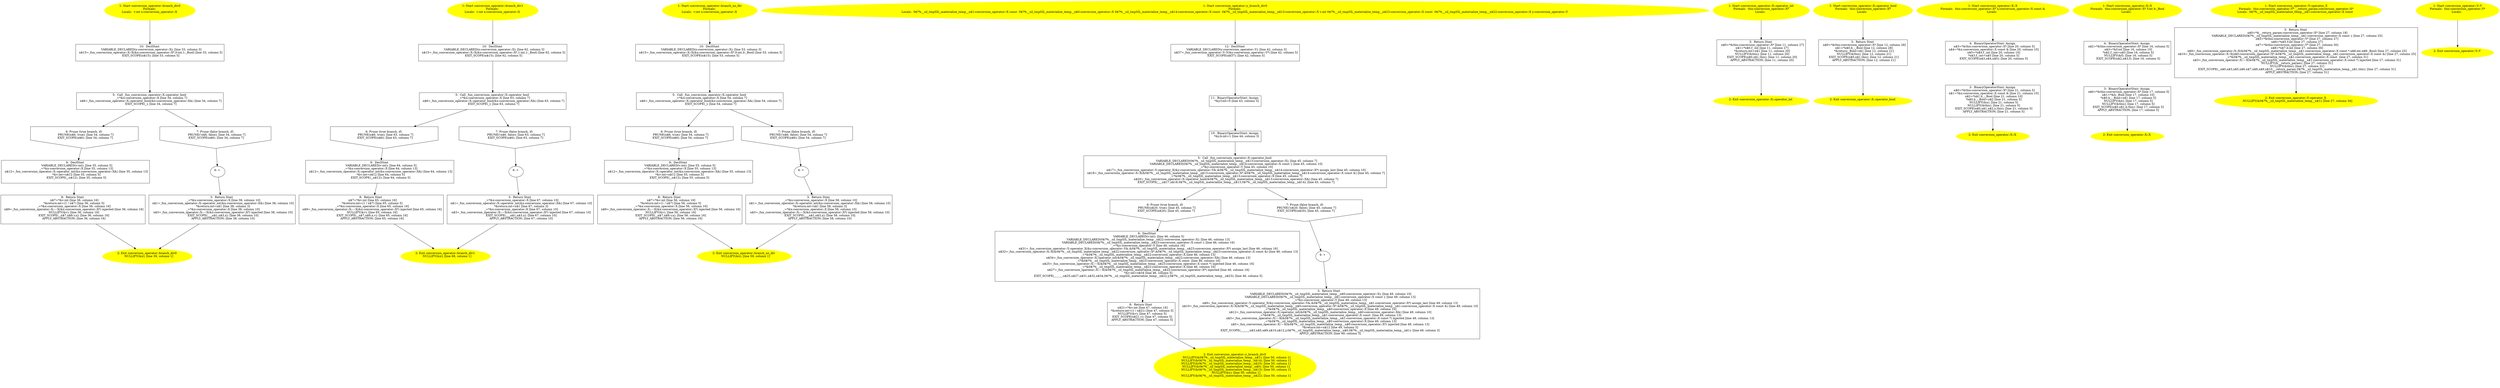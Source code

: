 /* @generated */
digraph cfg {
"branch_div0#conversion_operator#6762751670974669482.0ad6ec49c1dc8988836c6e44e9d2b402_1" [label="1: Start conversion_operator::branch_div0\nFormals: \nLocals:  v:int x:conversion_operator::X \n  " color=yellow style=filled]
	

	 "branch_div0#conversion_operator#6762751670974669482.0ad6ec49c1dc8988836c6e44e9d2b402_1" -> "branch_div0#conversion_operator#6762751670974669482.0ad6ec49c1dc8988836c6e44e9d2b402_10" ;
"branch_div0#conversion_operator#6762751670974669482.0ad6ec49c1dc8988836c6e44e9d2b402_2" [label="2: Exit conversion_operator::branch_div0 \n   NULLIFY(&x); [line 39, column 1]\n " color=yellow style=filled]
	

"branch_div0#conversion_operator#6762751670974669482.0ad6ec49c1dc8988836c6e44e9d2b402_3" [label="3:  Return Stmt \n   _=*&x:conversion_operator::X [line 38, column 10]\n  n$1=_fun_conversion_operator::X::operator_int(&x:conversion_operator::X&) [line 38, column 10]\n  *&return:int=n$1 [line 38, column 3]\n  _=*&x:conversion_operator::X [line 38, column 10]\n  n$3=_fun_conversion_operator::X::~X(&x:conversion_operator::X*) injected [line 38, column 10]\n  EXIT_SCOPE(_,_,n$1,n$3,x); [line 38, column 10]\n  APPLY_ABSTRACTION; [line 38, column 10]\n " shape="box"]
	

	 "branch_div0#conversion_operator#6762751670974669482.0ad6ec49c1dc8988836c6e44e9d2b402_3" -> "branch_div0#conversion_operator#6762751670974669482.0ad6ec49c1dc8988836c6e44e9d2b402_2" ;
"branch_div0#conversion_operator#6762751670974669482.0ad6ec49c1dc8988836c6e44e9d2b402_4" [label="4: + \n  " ]
	

	 "branch_div0#conversion_operator#6762751670974669482.0ad6ec49c1dc8988836c6e44e9d2b402_4" -> "branch_div0#conversion_operator#6762751670974669482.0ad6ec49c1dc8988836c6e44e9d2b402_3" ;
"branch_div0#conversion_operator#6762751670974669482.0ad6ec49c1dc8988836c6e44e9d2b402_5" [label="5:  Call _fun_conversion_operator::X::operator_bool \n   _=*&x:conversion_operator::X [line 34, column 7]\n  n$6=_fun_conversion_operator::X::operator_bool(&x:conversion_operator::X&) [line 34, column 7]\n  EXIT_SCOPE(_); [line 34, column 7]\n " shape="box"]
	

	 "branch_div0#conversion_operator#6762751670974669482.0ad6ec49c1dc8988836c6e44e9d2b402_5" -> "branch_div0#conversion_operator#6762751670974669482.0ad6ec49c1dc8988836c6e44e9d2b402_6" ;
	 "branch_div0#conversion_operator#6762751670974669482.0ad6ec49c1dc8988836c6e44e9d2b402_5" -> "branch_div0#conversion_operator#6762751670974669482.0ad6ec49c1dc8988836c6e44e9d2b402_7" ;
"branch_div0#conversion_operator#6762751670974669482.0ad6ec49c1dc8988836c6e44e9d2b402_6" [label="6: Prune (true branch, if) \n   PRUNE(n$6, true); [line 34, column 7]\n  EXIT_SCOPE(n$6); [line 34, column 7]\n " shape="invhouse"]
	

	 "branch_div0#conversion_operator#6762751670974669482.0ad6ec49c1dc8988836c6e44e9d2b402_6" -> "branch_div0#conversion_operator#6762751670974669482.0ad6ec49c1dc8988836c6e44e9d2b402_9" ;
"branch_div0#conversion_operator#6762751670974669482.0ad6ec49c1dc8988836c6e44e9d2b402_7" [label="7: Prune (false branch, if) \n   PRUNE(!n$6, false); [line 34, column 7]\n  EXIT_SCOPE(n$6); [line 34, column 7]\n " shape="invhouse"]
	

	 "branch_div0#conversion_operator#6762751670974669482.0ad6ec49c1dc8988836c6e44e9d2b402_7" -> "branch_div0#conversion_operator#6762751670974669482.0ad6ec49c1dc8988836c6e44e9d2b402_4" ;
"branch_div0#conversion_operator#6762751670974669482.0ad6ec49c1dc8988836c6e44e9d2b402_8" [label="8:  Return Stmt \n   n$7=*&v:int [line 36, column 16]\n  *&return:int=(1 / n$7) [line 36, column 5]\n  _=*&x:conversion_operator::X [line 36, column 16]\n  n$9=_fun_conversion_operator::X::~X(&x:conversion_operator::X*) injected [line 36, column 16]\n  NULLIFY(&v); [line 36, column 16]\n  EXIT_SCOPE(_,n$7,n$9,v,x); [line 36, column 16]\n  APPLY_ABSTRACTION; [line 36, column 16]\n " shape="box"]
	

	 "branch_div0#conversion_operator#6762751670974669482.0ad6ec49c1dc8988836c6e44e9d2b402_8" -> "branch_div0#conversion_operator#6762751670974669482.0ad6ec49c1dc8988836c6e44e9d2b402_2" ;
"branch_div0#conversion_operator#6762751670974669482.0ad6ec49c1dc8988836c6e44e9d2b402_9" [label="9:  DeclStmt \n   VARIABLE_DECLARED(v:int); [line 35, column 5]\n  _=*&x:conversion_operator::X [line 35, column 13]\n  n$12=_fun_conversion_operator::X::operator_int(&x:conversion_operator::X&) [line 35, column 13]\n  *&v:int=n$12 [line 35, column 5]\n  EXIT_SCOPE(_,n$12); [line 35, column 5]\n " shape="box"]
	

	 "branch_div0#conversion_operator#6762751670974669482.0ad6ec49c1dc8988836c6e44e9d2b402_9" -> "branch_div0#conversion_operator#6762751670974669482.0ad6ec49c1dc8988836c6e44e9d2b402_8" ;
"branch_div0#conversion_operator#6762751670974669482.0ad6ec49c1dc8988836c6e44e9d2b402_10" [label="10:  DeclStmt \n   VARIABLE_DECLARED(x:conversion_operator::X); [line 33, column 3]\n  n$15=_fun_conversion_operator::X::X(&x:conversion_operator::X*,0:int,1:_Bool) [line 33, column 5]\n  EXIT_SCOPE(n$15); [line 33, column 5]\n " shape="box"]
	

	 "branch_div0#conversion_operator#6762751670974669482.0ad6ec49c1dc8988836c6e44e9d2b402_10" -> "branch_div0#conversion_operator#6762751670974669482.0ad6ec49c1dc8988836c6e44e9d2b402_5" ;
"branch_div1#conversion_operator#6025807300888085665.f3ee34cea9ff5d10407119d4b377adc2_1" [label="1: Start conversion_operator::branch_div1\nFormals: \nLocals:  v:int x:conversion_operator::X \n  " color=yellow style=filled]
	

	 "branch_div1#conversion_operator#6025807300888085665.f3ee34cea9ff5d10407119d4b377adc2_1" -> "branch_div1#conversion_operator#6025807300888085665.f3ee34cea9ff5d10407119d4b377adc2_10" ;
"branch_div1#conversion_operator#6025807300888085665.f3ee34cea9ff5d10407119d4b377adc2_2" [label="2: Exit conversion_operator::branch_div1 \n   NULLIFY(&x); [line 68, column 1]\n " color=yellow style=filled]
	

"branch_div1#conversion_operator#6025807300888085665.f3ee34cea9ff5d10407119d4b377adc2_3" [label="3:  Return Stmt \n   _=*&x:conversion_operator::X [line 67, column 10]\n  n$1=_fun_conversion_operator::X::operator_int(&x:conversion_operator::X&) [line 67, column 10]\n  *&return:int=n$1 [line 67, column 3]\n  _=*&x:conversion_operator::X [line 67, column 10]\n  n$3=_fun_conversion_operator::X::~X(&x:conversion_operator::X*) injected [line 67, column 10]\n  EXIT_SCOPE(_,_,n$1,n$3,x); [line 67, column 10]\n  APPLY_ABSTRACTION; [line 67, column 10]\n " shape="box"]
	

	 "branch_div1#conversion_operator#6025807300888085665.f3ee34cea9ff5d10407119d4b377adc2_3" -> "branch_div1#conversion_operator#6025807300888085665.f3ee34cea9ff5d10407119d4b377adc2_2" ;
"branch_div1#conversion_operator#6025807300888085665.f3ee34cea9ff5d10407119d4b377adc2_4" [label="4: + \n  " ]
	

	 "branch_div1#conversion_operator#6025807300888085665.f3ee34cea9ff5d10407119d4b377adc2_4" -> "branch_div1#conversion_operator#6025807300888085665.f3ee34cea9ff5d10407119d4b377adc2_3" ;
"branch_div1#conversion_operator#6025807300888085665.f3ee34cea9ff5d10407119d4b377adc2_5" [label="5:  Call _fun_conversion_operator::X::operator_bool \n   _=*&x:conversion_operator::X [line 63, column 7]\n  n$6=_fun_conversion_operator::X::operator_bool(&x:conversion_operator::X&) [line 63, column 7]\n  EXIT_SCOPE(_); [line 63, column 7]\n " shape="box"]
	

	 "branch_div1#conversion_operator#6025807300888085665.f3ee34cea9ff5d10407119d4b377adc2_5" -> "branch_div1#conversion_operator#6025807300888085665.f3ee34cea9ff5d10407119d4b377adc2_6" ;
	 "branch_div1#conversion_operator#6025807300888085665.f3ee34cea9ff5d10407119d4b377adc2_5" -> "branch_div1#conversion_operator#6025807300888085665.f3ee34cea9ff5d10407119d4b377adc2_7" ;
"branch_div1#conversion_operator#6025807300888085665.f3ee34cea9ff5d10407119d4b377adc2_6" [label="6: Prune (true branch, if) \n   PRUNE(n$6, true); [line 63, column 7]\n  EXIT_SCOPE(n$6); [line 63, column 7]\n " shape="invhouse"]
	

	 "branch_div1#conversion_operator#6025807300888085665.f3ee34cea9ff5d10407119d4b377adc2_6" -> "branch_div1#conversion_operator#6025807300888085665.f3ee34cea9ff5d10407119d4b377adc2_9" ;
"branch_div1#conversion_operator#6025807300888085665.f3ee34cea9ff5d10407119d4b377adc2_7" [label="7: Prune (false branch, if) \n   PRUNE(!n$6, false); [line 63, column 7]\n  EXIT_SCOPE(n$6); [line 63, column 7]\n " shape="invhouse"]
	

	 "branch_div1#conversion_operator#6025807300888085665.f3ee34cea9ff5d10407119d4b377adc2_7" -> "branch_div1#conversion_operator#6025807300888085665.f3ee34cea9ff5d10407119d4b377adc2_4" ;
"branch_div1#conversion_operator#6025807300888085665.f3ee34cea9ff5d10407119d4b377adc2_8" [label="8:  Return Stmt \n   n$7=*&v:int [line 65, column 16]\n  *&return:int=(1 / n$7) [line 65, column 5]\n  _=*&x:conversion_operator::X [line 65, column 16]\n  n$9=_fun_conversion_operator::X::~X(&x:conversion_operator::X*) injected [line 65, column 16]\n  NULLIFY(&v); [line 65, column 16]\n  EXIT_SCOPE(_,n$7,n$9,x,v); [line 65, column 16]\n  APPLY_ABSTRACTION; [line 65, column 16]\n " shape="box"]
	

	 "branch_div1#conversion_operator#6025807300888085665.f3ee34cea9ff5d10407119d4b377adc2_8" -> "branch_div1#conversion_operator#6025807300888085665.f3ee34cea9ff5d10407119d4b377adc2_2" ;
"branch_div1#conversion_operator#6025807300888085665.f3ee34cea9ff5d10407119d4b377adc2_9" [label="9:  DeclStmt \n   VARIABLE_DECLARED(v:int); [line 64, column 5]\n  _=*&x:conversion_operator::X [line 64, column 13]\n  n$12=_fun_conversion_operator::X::operator_int(&x:conversion_operator::X&) [line 64, column 13]\n  *&v:int=n$12 [line 64, column 5]\n  EXIT_SCOPE(_,n$12); [line 64, column 5]\n " shape="box"]
	

	 "branch_div1#conversion_operator#6025807300888085665.f3ee34cea9ff5d10407119d4b377adc2_9" -> "branch_div1#conversion_operator#6025807300888085665.f3ee34cea9ff5d10407119d4b377adc2_8" ;
"branch_div1#conversion_operator#6025807300888085665.f3ee34cea9ff5d10407119d4b377adc2_10" [label="10:  DeclStmt \n   VARIABLE_DECLARED(x:conversion_operator::X); [line 62, column 3]\n  n$15=_fun_conversion_operator::X::X(&x:conversion_operator::X*,1:int,1:_Bool) [line 62, column 5]\n  EXIT_SCOPE(n$15); [line 62, column 5]\n " shape="box"]
	

	 "branch_div1#conversion_operator#6025807300888085665.f3ee34cea9ff5d10407119d4b377adc2_10" -> "branch_div1#conversion_operator#6025807300888085665.f3ee34cea9ff5d10407119d4b377adc2_5" ;
"branch_no_div#conversion_operator#18429458682592639842.4c7cf0cc20989fd2ea431840e11b2521_1" [label="1: Start conversion_operator::branch_no_div\nFormals: \nLocals:  v:int x:conversion_operator::X \n  " color=yellow style=filled]
	

	 "branch_no_div#conversion_operator#18429458682592639842.4c7cf0cc20989fd2ea431840e11b2521_1" -> "branch_no_div#conversion_operator#18429458682592639842.4c7cf0cc20989fd2ea431840e11b2521_10" ;
"branch_no_div#conversion_operator#18429458682592639842.4c7cf0cc20989fd2ea431840e11b2521_2" [label="2: Exit conversion_operator::branch_no_div \n   NULLIFY(&x); [line 59, column 1]\n " color=yellow style=filled]
	

"branch_no_div#conversion_operator#18429458682592639842.4c7cf0cc20989fd2ea431840e11b2521_3" [label="3:  Return Stmt \n   _=*&x:conversion_operator::X [line 58, column 10]\n  n$1=_fun_conversion_operator::X::operator_int(&x:conversion_operator::X&) [line 58, column 10]\n  *&return:int=n$1 [line 58, column 3]\n  _=*&x:conversion_operator::X [line 58, column 10]\n  n$3=_fun_conversion_operator::X::~X(&x:conversion_operator::X*) injected [line 58, column 10]\n  EXIT_SCOPE(_,_,n$1,n$3,x); [line 58, column 10]\n  APPLY_ABSTRACTION; [line 58, column 10]\n " shape="box"]
	

	 "branch_no_div#conversion_operator#18429458682592639842.4c7cf0cc20989fd2ea431840e11b2521_3" -> "branch_no_div#conversion_operator#18429458682592639842.4c7cf0cc20989fd2ea431840e11b2521_2" ;
"branch_no_div#conversion_operator#18429458682592639842.4c7cf0cc20989fd2ea431840e11b2521_4" [label="4: + \n  " ]
	

	 "branch_no_div#conversion_operator#18429458682592639842.4c7cf0cc20989fd2ea431840e11b2521_4" -> "branch_no_div#conversion_operator#18429458682592639842.4c7cf0cc20989fd2ea431840e11b2521_3" ;
"branch_no_div#conversion_operator#18429458682592639842.4c7cf0cc20989fd2ea431840e11b2521_5" [label="5:  Call _fun_conversion_operator::X::operator_bool \n   _=*&x:conversion_operator::X [line 54, column 7]\n  n$6=_fun_conversion_operator::X::operator_bool(&x:conversion_operator::X&) [line 54, column 7]\n  EXIT_SCOPE(_); [line 54, column 7]\n " shape="box"]
	

	 "branch_no_div#conversion_operator#18429458682592639842.4c7cf0cc20989fd2ea431840e11b2521_5" -> "branch_no_div#conversion_operator#18429458682592639842.4c7cf0cc20989fd2ea431840e11b2521_6" ;
	 "branch_no_div#conversion_operator#18429458682592639842.4c7cf0cc20989fd2ea431840e11b2521_5" -> "branch_no_div#conversion_operator#18429458682592639842.4c7cf0cc20989fd2ea431840e11b2521_7" ;
"branch_no_div#conversion_operator#18429458682592639842.4c7cf0cc20989fd2ea431840e11b2521_6" [label="6: Prune (true branch, if) \n   PRUNE(n$6, true); [line 54, column 7]\n  EXIT_SCOPE(n$6); [line 54, column 7]\n " shape="invhouse"]
	

	 "branch_no_div#conversion_operator#18429458682592639842.4c7cf0cc20989fd2ea431840e11b2521_6" -> "branch_no_div#conversion_operator#18429458682592639842.4c7cf0cc20989fd2ea431840e11b2521_9" ;
"branch_no_div#conversion_operator#18429458682592639842.4c7cf0cc20989fd2ea431840e11b2521_7" [label="7: Prune (false branch, if) \n   PRUNE(!n$6, false); [line 54, column 7]\n  EXIT_SCOPE(n$6); [line 54, column 7]\n " shape="invhouse"]
	

	 "branch_no_div#conversion_operator#18429458682592639842.4c7cf0cc20989fd2ea431840e11b2521_7" -> "branch_no_div#conversion_operator#18429458682592639842.4c7cf0cc20989fd2ea431840e11b2521_4" ;
"branch_no_div#conversion_operator#18429458682592639842.4c7cf0cc20989fd2ea431840e11b2521_8" [label="8:  Return Stmt \n   n$7=*&v:int [line 56, column 16]\n  *&return:int=(1 / n$7) [line 56, column 5]\n  _=*&x:conversion_operator::X [line 56, column 16]\n  n$9=_fun_conversion_operator::X::~X(&x:conversion_operator::X*) injected [line 56, column 16]\n  NULLIFY(&v); [line 56, column 16]\n  EXIT_SCOPE(_,n$7,n$9,v,x); [line 56, column 16]\n  APPLY_ABSTRACTION; [line 56, column 16]\n " shape="box"]
	

	 "branch_no_div#conversion_operator#18429458682592639842.4c7cf0cc20989fd2ea431840e11b2521_8" -> "branch_no_div#conversion_operator#18429458682592639842.4c7cf0cc20989fd2ea431840e11b2521_2" ;
"branch_no_div#conversion_operator#18429458682592639842.4c7cf0cc20989fd2ea431840e11b2521_9" [label="9:  DeclStmt \n   VARIABLE_DECLARED(v:int); [line 55, column 5]\n  _=*&x:conversion_operator::X [line 55, column 13]\n  n$12=_fun_conversion_operator::X::operator_int(&x:conversion_operator::X&) [line 55, column 13]\n  *&v:int=n$12 [line 55, column 5]\n  EXIT_SCOPE(_,n$12); [line 55, column 5]\n " shape="box"]
	

	 "branch_no_div#conversion_operator#18429458682592639842.4c7cf0cc20989fd2ea431840e11b2521_9" -> "branch_no_div#conversion_operator#18429458682592639842.4c7cf0cc20989fd2ea431840e11b2521_8" ;
"branch_no_div#conversion_operator#18429458682592639842.4c7cf0cc20989fd2ea431840e11b2521_10" [label="10:  DeclStmt \n   VARIABLE_DECLARED(x:conversion_operator::X); [line 53, column 3]\n  n$15=_fun_conversion_operator::X::X(&x:conversion_operator::X*,0:int,0:_Bool) [line 53, column 5]\n  EXIT_SCOPE(n$15); [line 53, column 5]\n " shape="box"]
	

	 "branch_no_div#conversion_operator#18429458682592639842.4c7cf0cc20989fd2ea431840e11b2521_10" -> "branch_no_div#conversion_operator#18429458682592639842.4c7cf0cc20989fd2ea431840e11b2521_5" ;
"y_branch_div0#conversion_operator#7606471872775172252.4a93f184f35976e9e7dc6663bc4d47a2_1" [label="1: Start conversion_operator::y_branch_div0\nFormals: \nLocals:  0$?%__sil_tmpSIL_materialize_temp__n$1:conversion_operator::X const  0$?%__sil_tmpSIL_materialize_temp__n$0:conversion_operator::X 0$?%__sil_tmpSIL_materialize_temp__n$14:conversion_operator::X const  0$?%__sil_tmpSIL_materialize_temp__n$13:conversion_operator::X v:int 0$?%__sil_tmpSIL_materialize_temp__n$23:conversion_operator::X const  0$?%__sil_tmpSIL_materialize_temp__n$22:conversion_operator::X y:conversion_operator::Y \n  " color=yellow style=filled]
	

	 "y_branch_div0#conversion_operator#7606471872775172252.4a93f184f35976e9e7dc6663bc4d47a2_1" -> "y_branch_div0#conversion_operator#7606471872775172252.4a93f184f35976e9e7dc6663bc4d47a2_12" ;
"y_branch_div0#conversion_operator#7606471872775172252.4a93f184f35976e9e7dc6663bc4d47a2_2" [label="2: Exit conversion_operator::y_branch_div0 \n   NULLIFY(&0$?%__sil_tmpSIL_materialize_temp__n$1); [line 50, column 1]\n  NULLIFY(&0$?%__sil_tmpSIL_materialize_temp__n$14); [line 50, column 1]\n  NULLIFY(&0$?%__sil_tmpSIL_materialize_temp__n$23); [line 50, column 1]\n  NULLIFY(&0$?%__sil_tmpSIL_materialize_temp__n$0); [line 50, column 1]\n  NULLIFY(&0$?%__sil_tmpSIL_materialize_temp__n$13); [line 50, column 1]\n  NULLIFY(&y); [line 50, column 1]\n  NULLIFY(&0$?%__sil_tmpSIL_materialize_temp__n$22); [line 50, column 1]\n " color=yellow style=filled]
	

"y_branch_div0#conversion_operator#7606471872775172252.4a93f184f35976e9e7dc6663bc4d47a2_3" [label="3:  Return Stmt \n   VARIABLE_DECLARED(0$?%__sil_tmpSIL_materialize_temp__n$0:conversion_operator::X); [line 49, column 10]\n  VARIABLE_DECLARED(0$?%__sil_tmpSIL_materialize_temp__n$1:conversion_operator::X const ); [line 49, column 13]\n  _=*&y:conversion_operator::Y [line 49, column 13]\n  n$9=_fun_conversion_operator::Y::operator_X(&y:conversion_operator::Y&,&0$?%__sil_tmpSIL_materialize_temp__n$1:conversion_operator::X*) assign_last [line 49, column 13]\n  n$10=_fun_conversion_operator::X::X(&0$?%__sil_tmpSIL_materialize_temp__n$0:conversion_operator::X*,&0$?%__sil_tmpSIL_materialize_temp__n$1:conversion_operator::X const &) [line 49, column 10]\n  _=*&0$?%__sil_tmpSIL_materialize_temp__n$0:conversion_operator::X [line 49, column 10]\n  n$12=_fun_conversion_operator::X::operator_int(&0$?%__sil_tmpSIL_materialize_temp__n$0:conversion_operator::X&) [line 49, column 10]\n  _=*&0$?%__sil_tmpSIL_materialize_temp__n$1:conversion_operator::X const  [line 49, column 13]\n  n$3=_fun_conversion_operator::X::~X(&0$?%__sil_tmpSIL_materialize_temp__n$1:conversion_operator::X const *) injected [line 49, column 13]\n  _=*&0$?%__sil_tmpSIL_materialize_temp__n$0:conversion_operator::X [line 49, column 13]\n  n$5=_fun_conversion_operator::X::~X(&0$?%__sil_tmpSIL_materialize_temp__n$0:conversion_operator::X*) injected [line 49, column 13]\n  *&return:int=n$12 [line 49, column 3]\n  EXIT_SCOPE(_,_,_,_,n$3,n$5,n$9,n$10,n$12,y,0$?%__sil_tmpSIL_materialize_temp__n$0,0$?%__sil_tmpSIL_materialize_temp__n$1); [line 49, column 3]\n  APPLY_ABSTRACTION; [line 49, column 3]\n " shape="box"]
	

	 "y_branch_div0#conversion_operator#7606471872775172252.4a93f184f35976e9e7dc6663bc4d47a2_3" -> "y_branch_div0#conversion_operator#7606471872775172252.4a93f184f35976e9e7dc6663bc4d47a2_2" ;
"y_branch_div0#conversion_operator#7606471872775172252.4a93f184f35976e9e7dc6663bc4d47a2_4" [label="4: + \n  " ]
	

	 "y_branch_div0#conversion_operator#7606471872775172252.4a93f184f35976e9e7dc6663bc4d47a2_4" -> "y_branch_div0#conversion_operator#7606471872775172252.4a93f184f35976e9e7dc6663bc4d47a2_3" ;
"y_branch_div0#conversion_operator#7606471872775172252.4a93f184f35976e9e7dc6663bc4d47a2_5" [label="5:  Call _fun_conversion_operator::X::operator_bool \n   VARIABLE_DECLARED(0$?%__sil_tmpSIL_materialize_temp__n$13:conversion_operator::X); [line 45, column 7]\n  VARIABLE_DECLARED(0$?%__sil_tmpSIL_materialize_temp__n$14:conversion_operator::X const ); [line 45, column 10]\n  _=*&y:conversion_operator::Y [line 45, column 10]\n  n$17=_fun_conversion_operator::Y::operator_X(&y:conversion_operator::Y&,&0$?%__sil_tmpSIL_materialize_temp__n$14:conversion_operator::X*) assign_last [line 45, column 10]\n  n$18=_fun_conversion_operator::X::X(&0$?%__sil_tmpSIL_materialize_temp__n$13:conversion_operator::X*,&0$?%__sil_tmpSIL_materialize_temp__n$14:conversion_operator::X const &) [line 45, column 7]\n  _=*&0$?%__sil_tmpSIL_materialize_temp__n$13:conversion_operator::X [line 45, column 7]\n  n$20=_fun_conversion_operator::X::operator_bool(&0$?%__sil_tmpSIL_materialize_temp__n$13:conversion_operator::X&) [line 45, column 7]\n  EXIT_SCOPE(_,_,n$17,n$18,0$?%__sil_tmpSIL_materialize_temp__n$13,0$?%__sil_tmpSIL_materialize_temp__n$14); [line 45, column 7]\n " shape="box"]
	

	 "y_branch_div0#conversion_operator#7606471872775172252.4a93f184f35976e9e7dc6663bc4d47a2_5" -> "y_branch_div0#conversion_operator#7606471872775172252.4a93f184f35976e9e7dc6663bc4d47a2_6" ;
	 "y_branch_div0#conversion_operator#7606471872775172252.4a93f184f35976e9e7dc6663bc4d47a2_5" -> "y_branch_div0#conversion_operator#7606471872775172252.4a93f184f35976e9e7dc6663bc4d47a2_7" ;
"y_branch_div0#conversion_operator#7606471872775172252.4a93f184f35976e9e7dc6663bc4d47a2_6" [label="6: Prune (true branch, if) \n   PRUNE(n$20, true); [line 45, column 7]\n  EXIT_SCOPE(n$20); [line 45, column 7]\n " shape="invhouse"]
	

	 "y_branch_div0#conversion_operator#7606471872775172252.4a93f184f35976e9e7dc6663bc4d47a2_6" -> "y_branch_div0#conversion_operator#7606471872775172252.4a93f184f35976e9e7dc6663bc4d47a2_9" ;
"y_branch_div0#conversion_operator#7606471872775172252.4a93f184f35976e9e7dc6663bc4d47a2_7" [label="7: Prune (false branch, if) \n   PRUNE(!n$20, false); [line 45, column 7]\n  EXIT_SCOPE(n$20); [line 45, column 7]\n " shape="invhouse"]
	

	 "y_branch_div0#conversion_operator#7606471872775172252.4a93f184f35976e9e7dc6663bc4d47a2_7" -> "y_branch_div0#conversion_operator#7606471872775172252.4a93f184f35976e9e7dc6663bc4d47a2_4" ;
"y_branch_div0#conversion_operator#7606471872775172252.4a93f184f35976e9e7dc6663bc4d47a2_8" [label="8:  Return Stmt \n   n$21=*&v:int [line 47, column 16]\n  *&return:int=(1 / n$21) [line 47, column 5]\n  NULLIFY(&v); [line 47, column 5]\n  EXIT_SCOPE(n$21,v); [line 47, column 5]\n  APPLY_ABSTRACTION; [line 47, column 5]\n " shape="box"]
	

	 "y_branch_div0#conversion_operator#7606471872775172252.4a93f184f35976e9e7dc6663bc4d47a2_8" -> "y_branch_div0#conversion_operator#7606471872775172252.4a93f184f35976e9e7dc6663bc4d47a2_2" ;
"y_branch_div0#conversion_operator#7606471872775172252.4a93f184f35976e9e7dc6663bc4d47a2_9" [label="9:  DeclStmt \n   VARIABLE_DECLARED(v:int); [line 46, column 5]\n  VARIABLE_DECLARED(0$?%__sil_tmpSIL_materialize_temp__n$22:conversion_operator::X); [line 46, column 13]\n  VARIABLE_DECLARED(0$?%__sil_tmpSIL_materialize_temp__n$23:conversion_operator::X const ); [line 46, column 16]\n  _=*&y:conversion_operator::Y [line 46, column 16]\n  n$31=_fun_conversion_operator::Y::operator_X(&y:conversion_operator::Y&,&0$?%__sil_tmpSIL_materialize_temp__n$23:conversion_operator::X*) assign_last [line 46, column 16]\n  n$32=_fun_conversion_operator::X::X(&0$?%__sil_tmpSIL_materialize_temp__n$22:conversion_operator::X*,&0$?%__sil_tmpSIL_materialize_temp__n$23:conversion_operator::X const &) [line 46, column 13]\n  _=*&0$?%__sil_tmpSIL_materialize_temp__n$22:conversion_operator::X [line 46, column 13]\n  n$34=_fun_conversion_operator::X::operator_int(&0$?%__sil_tmpSIL_materialize_temp__n$22:conversion_operator::X&) [line 46, column 13]\n  _=*&0$?%__sil_tmpSIL_materialize_temp__n$23:conversion_operator::X const  [line 46, column 16]\n  n$25=_fun_conversion_operator::X::~X(&0$?%__sil_tmpSIL_materialize_temp__n$23:conversion_operator::X const *) injected [line 46, column 16]\n  _=*&0$?%__sil_tmpSIL_materialize_temp__n$22:conversion_operator::X [line 46, column 16]\n  n$27=_fun_conversion_operator::X::~X(&0$?%__sil_tmpSIL_materialize_temp__n$22:conversion_operator::X*) injected [line 46, column 16]\n  *&v:int=n$34 [line 46, column 5]\n  EXIT_SCOPE(_,_,_,_,n$25,n$27,n$31,n$32,n$34,0$?%__sil_tmpSIL_materialize_temp__n$22,y,0$?%__sil_tmpSIL_materialize_temp__n$23); [line 46, column 5]\n " shape="box"]
	

	 "y_branch_div0#conversion_operator#7606471872775172252.4a93f184f35976e9e7dc6663bc4d47a2_9" -> "y_branch_div0#conversion_operator#7606471872775172252.4a93f184f35976e9e7dc6663bc4d47a2_8" ;
"y_branch_div0#conversion_operator#7606471872775172252.4a93f184f35976e9e7dc6663bc4d47a2_10" [label="10:  BinaryOperatorStmt: Assign \n   *&y.b:int=1 [line 44, column 3]\n " shape="box"]
	

	 "y_branch_div0#conversion_operator#7606471872775172252.4a93f184f35976e9e7dc6663bc4d47a2_10" -> "y_branch_div0#conversion_operator#7606471872775172252.4a93f184f35976e9e7dc6663bc4d47a2_5" ;
"y_branch_div0#conversion_operator#7606471872775172252.4a93f184f35976e9e7dc6663bc4d47a2_11" [label="11:  BinaryOperatorStmt: Assign \n   *&y.f:int=0 [line 43, column 3]\n " shape="box"]
	

	 "y_branch_div0#conversion_operator#7606471872775172252.4a93f184f35976e9e7dc6663bc4d47a2_11" -> "y_branch_div0#conversion_operator#7606471872775172252.4a93f184f35976e9e7dc6663bc4d47a2_10" ;
"y_branch_div0#conversion_operator#7606471872775172252.4a93f184f35976e9e7dc6663bc4d47a2_12" [label="12:  DeclStmt \n   VARIABLE_DECLARED(y:conversion_operator::Y); [line 42, column 3]\n  n$37=_fun_conversion_operator::Y::Y(&y:conversion_operator::Y*) [line 42, column 5]\n  EXIT_SCOPE(n$37); [line 42, column 5]\n " shape="box"]
	

	 "y_branch_div0#conversion_operator#7606471872775172252.4a93f184f35976e9e7dc6663bc4d47a2_12" -> "y_branch_div0#conversion_operator#7606471872775172252.4a93f184f35976e9e7dc6663bc4d47a2_11" ;
"operator_int#X#conversion_operator#(11584960464019118495).bbe1ab264905e56e75a1b45ae475ffe0_1" [label="1: Start conversion_operator::X::operator_int\nFormals:  this:conversion_operator::X*\nLocals:  \n  " color=yellow style=filled]
	

	 "operator_int#X#conversion_operator#(11584960464019118495).bbe1ab264905e56e75a1b45ae475ffe0_1" -> "operator_int#X#conversion_operator#(11584960464019118495).bbe1ab264905e56e75a1b45ae475ffe0_3" ;
"operator_int#X#conversion_operator#(11584960464019118495).bbe1ab264905e56e75a1b45ae475ffe0_2" [label="2: Exit conversion_operator::X::operator_int \n  " color=yellow style=filled]
	

"operator_int#X#conversion_operator#(11584960464019118495).bbe1ab264905e56e75a1b45ae475ffe0_3" [label="3:  Return Stmt \n   n$0=*&this:conversion_operator::X* [line 11, column 27]\n  n$1=*n$0.f_:int [line 11, column 27]\n  *&return:int=n$1 [line 11, column 20]\n  NULLIFY(&this); [line 11, column 20]\n  EXIT_SCOPE(n$0,n$1,this); [line 11, column 20]\n  APPLY_ABSTRACTION; [line 11, column 20]\n " shape="box"]
	

	 "operator_int#X#conversion_operator#(11584960464019118495).bbe1ab264905e56e75a1b45ae475ffe0_3" -> "operator_int#X#conversion_operator#(11584960464019118495).bbe1ab264905e56e75a1b45ae475ffe0_2" ;
"operator_bool#X#conversion_operator#(8462049473072140514).68eca81e12b5c1864b348d6f60158ae6_1" [label="1: Start conversion_operator::X::operator_bool\nFormals:  this:conversion_operator::X*\nLocals:  \n  " color=yellow style=filled]
	

	 "operator_bool#X#conversion_operator#(8462049473072140514).68eca81e12b5c1864b348d6f60158ae6_1" -> "operator_bool#X#conversion_operator#(8462049473072140514).68eca81e12b5c1864b348d6f60158ae6_3" ;
"operator_bool#X#conversion_operator#(8462049473072140514).68eca81e12b5c1864b348d6f60158ae6_2" [label="2: Exit conversion_operator::X::operator_bool \n  " color=yellow style=filled]
	

"operator_bool#X#conversion_operator#(8462049473072140514).68eca81e12b5c1864b348d6f60158ae6_3" [label="3:  Return Stmt \n   n$0=*&this:conversion_operator::X* [line 12, column 28]\n  n$1=*n$0.b_:_Bool [line 12, column 28]\n  *&return:_Bool=n$1 [line 12, column 21]\n  NULLIFY(&this); [line 12, column 21]\n  EXIT_SCOPE(n$0,n$1,this); [line 12, column 21]\n  APPLY_ABSTRACTION; [line 12, column 21]\n " shape="box"]
	

	 "operator_bool#X#conversion_operator#(8462049473072140514).68eca81e12b5c1864b348d6f60158ae6_3" -> "operator_bool#X#conversion_operator#(8462049473072140514).68eca81e12b5c1864b348d6f60158ae6_2" ;
"X#X#conversion_operator#{10042806963993343440}.3443e3517905e53c0b3c27c57963d3c9_1" [label="1: Start conversion_operator::X::X\nFormals:  this:conversion_operator::X* x:conversion_operator::X const &\nLocals:  \n  " color=yellow style=filled]
	

	 "X#X#conversion_operator#{10042806963993343440}.3443e3517905e53c0b3c27c57963d3c9_1" -> "X#X#conversion_operator#{10042806963993343440}.3443e3517905e53c0b3c27c57963d3c9_4" ;
"X#X#conversion_operator#{10042806963993343440}.3443e3517905e53c0b3c27c57963d3c9_2" [label="2: Exit conversion_operator::X::X \n  " color=yellow style=filled]
	

"X#X#conversion_operator#{10042806963993343440}.3443e3517905e53c0b3c27c57963d3c9_3" [label="3:  BinaryOperatorStmt: Assign \n   n$0=*&this:conversion_operator::X* [line 21, column 5]\n  n$1=*&x:conversion_operator::X const & [line 21, column 10]\n  n$2=*n$1.b_:_Bool [line 21, column 10]\n  *n$0.b_:_Bool=n$2 [line 21, column 5]\n  NULLIFY(&x); [line 21, column 5]\n  NULLIFY(&this); [line 21, column 5]\n  EXIT_SCOPE(n$0,n$1,n$2,x,this); [line 21, column 5]\n  APPLY_ABSTRACTION; [line 21, column 5]\n " shape="box"]
	

	 "X#X#conversion_operator#{10042806963993343440}.3443e3517905e53c0b3c27c57963d3c9_3" -> "X#X#conversion_operator#{10042806963993343440}.3443e3517905e53c0b3c27c57963d3c9_2" ;
"X#X#conversion_operator#{10042806963993343440}.3443e3517905e53c0b3c27c57963d3c9_4" [label="4:  BinaryOperatorStmt: Assign \n   n$3=*&this:conversion_operator::X* [line 20, column 5]\n  n$4=*&x:conversion_operator::X const & [line 20, column 10]\n  n$5=*n$4.f_:int [line 20, column 10]\n  *n$3.f_:int=n$5 [line 20, column 5]\n  EXIT_SCOPE(n$3,n$4,n$5); [line 20, column 5]\n " shape="box"]
	

	 "X#X#conversion_operator#{10042806963993343440}.3443e3517905e53c0b3c27c57963d3c9_4" -> "X#X#conversion_operator#{10042806963993343440}.3443e3517905e53c0b3c27c57963d3c9_3" ;
"X#X#conversion_operator#{3369558305026158368}.bef059c92c6377f62516e101c1177cad_1" [label="1: Start conversion_operator::X::X\nFormals:  this:conversion_operator::X* f:int b:_Bool\nLocals:  \n  " color=yellow style=filled]
	

	 "X#X#conversion_operator#{3369558305026158368}.bef059c92c6377f62516e101c1177cad_1" -> "X#X#conversion_operator#{3369558305026158368}.bef059c92c6377f62516e101c1177cad_4" ;
"X#X#conversion_operator#{3369558305026158368}.bef059c92c6377f62516e101c1177cad_2" [label="2: Exit conversion_operator::X::X \n  " color=yellow style=filled]
	

"X#X#conversion_operator#{3369558305026158368}.bef059c92c6377f62516e101c1177cad_3" [label="3:  BinaryOperatorStmt: Assign \n   n$0=*&this:conversion_operator::X* [line 17, column 5]\n  n$1=*&b:_Bool [line 17, column 10]\n  *n$0.b_:_Bool=n$1 [line 17, column 5]\n  NULLIFY(&b); [line 17, column 5]\n  NULLIFY(&this); [line 17, column 5]\n  EXIT_SCOPE(n$0,n$1,b,this); [line 17, column 5]\n  APPLY_ABSTRACTION; [line 17, column 5]\n " shape="box"]
	

	 "X#X#conversion_operator#{3369558305026158368}.bef059c92c6377f62516e101c1177cad_3" -> "X#X#conversion_operator#{3369558305026158368}.bef059c92c6377f62516e101c1177cad_2" ;
"X#X#conversion_operator#{3369558305026158368}.bef059c92c6377f62516e101c1177cad_4" [label="4:  BinaryOperatorStmt: Assign \n   n$2=*&this:conversion_operator::X* [line 16, column 5]\n  n$3=*&f:int [line 16, column 10]\n  *n$2.f_:int=n$3 [line 16, column 5]\n  NULLIFY(&f); [line 16, column 5]\n  EXIT_SCOPE(n$2,n$3,f); [line 16, column 5]\n " shape="box"]
	

	 "X#X#conversion_operator#{3369558305026158368}.bef059c92c6377f62516e101c1177cad_4" -> "X#X#conversion_operator#{3369558305026158368}.bef059c92c6377f62516e101c1177cad_3" ;
"operator_X#Y#conversion_operator(class conversion_operator::X)#(9875474444891926125).86894a9a1bdbf53dc3721d092420d60c_1" [label="1: Start conversion_operator::Y::operator_X\nFormals:  this:conversion_operator::Y* __return_param:conversion_operator::X*\nLocals:  0$?%__sil_tmpSIL_materialize_temp__n$1:conversion_operator::X const  \n  " color=yellow style=filled]
	

	 "operator_X#Y#conversion_operator(class conversion_operator::X)#(9875474444891926125).86894a9a1bdbf53dc3721d092420d60c_1" -> "operator_X#Y#conversion_operator(class conversion_operator::X)#(9875474444891926125).86894a9a1bdbf53dc3721d092420d60c_3" ;
"operator_X#Y#conversion_operator(class conversion_operator::X)#(9875474444891926125).86894a9a1bdbf53dc3721d092420d60c_2" [label="2: Exit conversion_operator::Y::operator_X \n   NULLIFY(&0$?%__sil_tmpSIL_materialize_temp__n$1); [line 27, column 34]\n " color=yellow style=filled]
	

"operator_X#Y#conversion_operator(class conversion_operator::X)#(9875474444891926125).86894a9a1bdbf53dc3721d092420d60c_3" [label="3:  Return Stmt \n   n$0=*&__return_param:conversion_operator::X* [line 27, column 18]\n  VARIABLE_DECLARED(0$?%__sil_tmpSIL_materialize_temp__n$1:conversion_operator::X const ); [line 27, column 25]\n  n$5=*&this:conversion_operator::Y* [line 27, column 27]\n  n$6=*n$5.f:int [line 27, column 27]\n  n$7=*&this:conversion_operator::Y* [line 27, column 30]\n  n$8=*n$7.b:int [line 27, column 30]\n  n$9=_fun_conversion_operator::X::X(&0$?%__sil_tmpSIL_materialize_temp__n$1:conversion_operator::X const *,n$6:int,n$8:_Bool) [line 27, column 25]\n  n$10=_fun_conversion_operator::X::X(n$0:conversion_operator::X*,&0$?%__sil_tmpSIL_materialize_temp__n$1:conversion_operator::X const &) [line 27, column 25]\n  _=*&0$?%__sil_tmpSIL_materialize_temp__n$1:conversion_operator::X const  [line 27, column 31]\n  n$3=_fun_conversion_operator::X::~X(&0$?%__sil_tmpSIL_materialize_temp__n$1:conversion_operator::X const *) injected [line 27, column 31]\n  NULLIFY(&__return_param); [line 27, column 31]\n  NULLIFY(&this); [line 27, column 31]\n  EXIT_SCOPE(_,n$0,n$3,n$5,n$6,n$7,n$8,n$9,n$10,__return_param,0$?%__sil_tmpSIL_materialize_temp__n$1,this); [line 27, column 31]\n  APPLY_ABSTRACTION; [line 27, column 31]\n " shape="box"]
	

	 "operator_X#Y#conversion_operator(class conversion_operator::X)#(9875474444891926125).86894a9a1bdbf53dc3721d092420d60c_3" -> "operator_X#Y#conversion_operator(class conversion_operator::X)#(9875474444891926125).86894a9a1bdbf53dc3721d092420d60c_2" ;
"Y#Y#conversion_operator#{2209317117193064868}.b5b04122b8822499b024fd96b2c79e26_1" [label="1: Start conversion_operator::Y::Y\nFormals:  this:conversion_operator::Y*\nLocals:  \n  " color=yellow style=filled]
	

	 "Y#Y#conversion_operator#{2209317117193064868}.b5b04122b8822499b024fd96b2c79e26_1" -> "Y#Y#conversion_operator#{2209317117193064868}.b5b04122b8822499b024fd96b2c79e26_2" ;
"Y#Y#conversion_operator#{2209317117193064868}.b5b04122b8822499b024fd96b2c79e26_2" [label="2: Exit conversion_operator::Y::Y \n  " color=yellow style=filled]
	

}

